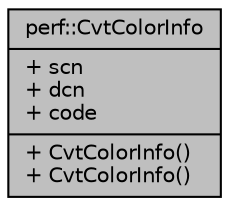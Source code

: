 digraph "perf::CvtColorInfo"
{
 // LATEX_PDF_SIZE
  edge [fontname="Helvetica",fontsize="10",labelfontname="Helvetica",labelfontsize="10"];
  node [fontname="Helvetica",fontsize="10",shape=record];
  Node1 [label="{perf::CvtColorInfo\n|+ scn\l+ dcn\l+ code\l|+ CvtColorInfo()\l+ CvtColorInfo()\l}",height=0.2,width=0.4,color="black", fillcolor="grey75", style="filled", fontcolor="black",tooltip=" "];
}
